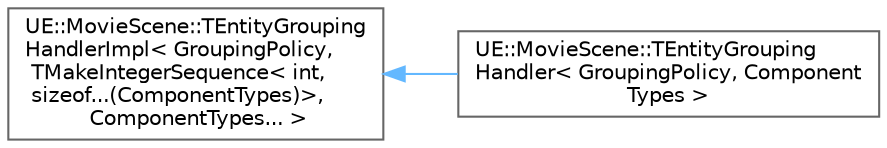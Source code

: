 digraph "Graphical Class Hierarchy"
{
 // INTERACTIVE_SVG=YES
 // LATEX_PDF_SIZE
  bgcolor="transparent";
  edge [fontname=Helvetica,fontsize=10,labelfontname=Helvetica,labelfontsize=10];
  node [fontname=Helvetica,fontsize=10,shape=box,height=0.2,width=0.4];
  rankdir="LR";
  Node0 [id="Node000000",label="UE::MovieScene::TEntityGrouping\lHandlerImpl\< GroupingPolicy,\l TMakeIntegerSequence\< int,\l sizeof...(ComponentTypes)\>,\l ComponentTypes... \>",height=0.2,width=0.4,color="grey40", fillcolor="white", style="filled",URL="$d3/d5c/structUE_1_1MovieScene_1_1TEntityGroupingHandlerImpl.html",tooltip=" "];
  Node0 -> Node1 [id="edge9637_Node000000_Node000001",dir="back",color="steelblue1",style="solid",tooltip=" "];
  Node1 [id="Node000001",label="UE::MovieScene::TEntityGrouping\lHandler\< GroupingPolicy, Component\lTypes \>",height=0.2,width=0.4,color="grey40", fillcolor="white", style="filled",URL="$d5/dc8/structUE_1_1MovieScene_1_1TEntityGroupingHandler.html",tooltip=" "];
}
